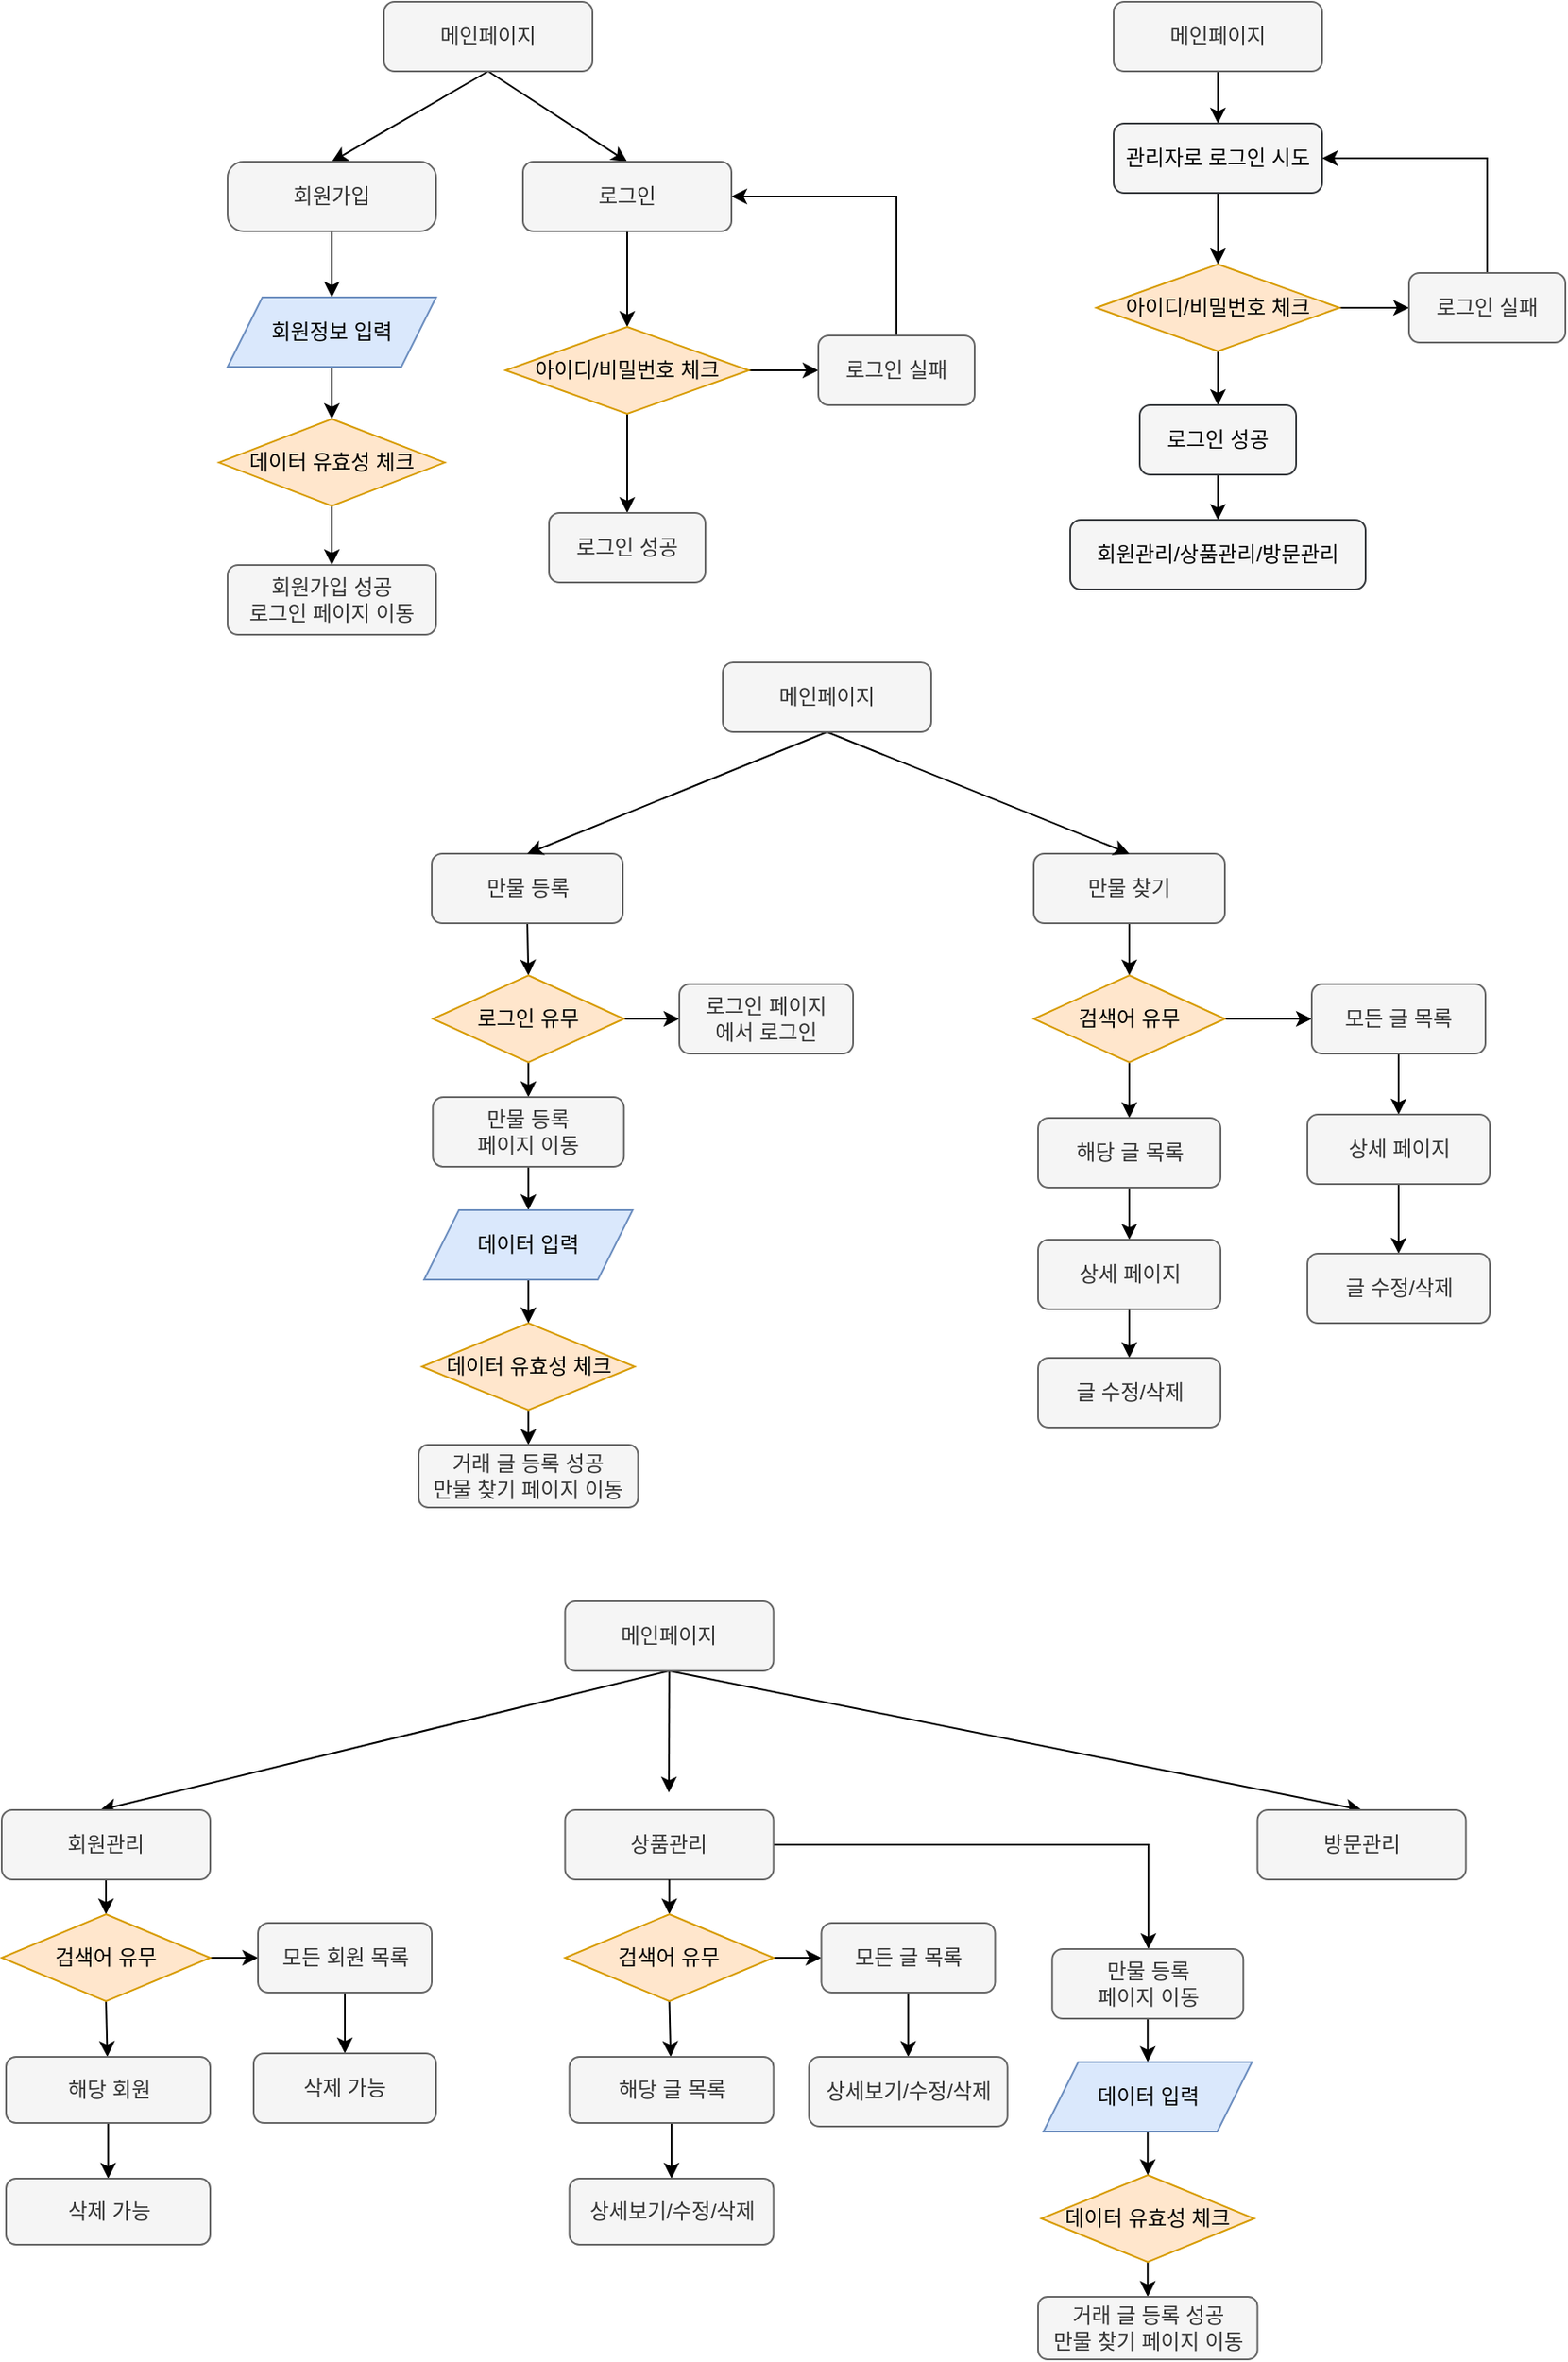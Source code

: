 <mxfile version="14.8.0" type="github">
  <diagram id="C5RBs43oDa-KdzZeNtuy" name="Page-1">
    <mxGraphModel dx="1822" dy="794" grid="1" gridSize="10" guides="1" tooltips="1" connect="1" arrows="1" fold="1" page="0" pageScale="1" pageWidth="583" pageHeight="827" math="0" shadow="0">
      <root>
        <mxCell id="WIyWlLk6GJQsqaUBKTNV-0" />
        <mxCell id="WIyWlLk6GJQsqaUBKTNV-1" parent="WIyWlLk6GJQsqaUBKTNV-0" />
        <mxCell id="kNZeeyLY9zirJYCVrwu_-2" style="edgeStyle=none;rounded=0;orthogonalLoop=1;jettySize=auto;html=1;exitX=0.5;exitY=1;exitDx=0;exitDy=0;entryX=0.5;entryY=0;entryDx=0;entryDy=0;" edge="1" parent="WIyWlLk6GJQsqaUBKTNV-1" source="WIyWlLk6GJQsqaUBKTNV-3" target="kNZeeyLY9zirJYCVrwu_-0">
          <mxGeometry relative="1" as="geometry" />
        </mxCell>
        <mxCell id="kNZeeyLY9zirJYCVrwu_-3" style="edgeStyle=none;rounded=0;orthogonalLoop=1;jettySize=auto;html=1;exitX=0.5;exitY=1;exitDx=0;exitDy=0;entryX=0.5;entryY=0;entryDx=0;entryDy=0;" edge="1" parent="WIyWlLk6GJQsqaUBKTNV-1" source="WIyWlLk6GJQsqaUBKTNV-3" target="kNZeeyLY9zirJYCVrwu_-1">
          <mxGeometry relative="1" as="geometry" />
        </mxCell>
        <mxCell id="WIyWlLk6GJQsqaUBKTNV-3" value="메인페이지" style="rounded=1;whiteSpace=wrap;html=1;fontSize=12;glass=0;strokeWidth=1;shadow=0;fillColor=#f5f5f5;strokeColor=#666666;fontColor=#333333;" parent="WIyWlLk6GJQsqaUBKTNV-1" vertex="1">
          <mxGeometry x="100" y="10" width="120" height="40" as="geometry" />
        </mxCell>
        <mxCell id="kNZeeyLY9zirJYCVrwu_-12" style="edgeStyle=none;rounded=0;orthogonalLoop=1;jettySize=auto;html=1;exitX=0.5;exitY=1;exitDx=0;exitDy=0;entryX=0.5;entryY=0;entryDx=0;entryDy=0;" edge="1" parent="WIyWlLk6GJQsqaUBKTNV-1" source="kNZeeyLY9zirJYCVrwu_-0" target="kNZeeyLY9zirJYCVrwu_-11">
          <mxGeometry relative="1" as="geometry" />
        </mxCell>
        <mxCell id="kNZeeyLY9zirJYCVrwu_-0" value="회원가입" style="rounded=1;whiteSpace=wrap;html=1;arcSize=23;fillColor=#f5f5f5;strokeColor=#666666;fontColor=#333333;" vertex="1" parent="WIyWlLk6GJQsqaUBKTNV-1">
          <mxGeometry x="10" y="102" width="120" height="40" as="geometry" />
        </mxCell>
        <mxCell id="kNZeeyLY9zirJYCVrwu_-10" style="edgeStyle=none;rounded=0;orthogonalLoop=1;jettySize=auto;html=1;exitX=0.5;exitY=1;exitDx=0;exitDy=0;entryX=0.5;entryY=0;entryDx=0;entryDy=0;" edge="1" parent="WIyWlLk6GJQsqaUBKTNV-1" source="kNZeeyLY9zirJYCVrwu_-1" target="kNZeeyLY9zirJYCVrwu_-4">
          <mxGeometry relative="1" as="geometry" />
        </mxCell>
        <mxCell id="kNZeeyLY9zirJYCVrwu_-1" value="로그인" style="rounded=1;whiteSpace=wrap;html=1;fillColor=#f5f5f5;strokeColor=#666666;fontColor=#333333;" vertex="1" parent="WIyWlLk6GJQsqaUBKTNV-1">
          <mxGeometry x="180" y="102" width="120" height="40" as="geometry" />
        </mxCell>
        <mxCell id="kNZeeyLY9zirJYCVrwu_-7" style="edgeStyle=none;rounded=0;orthogonalLoop=1;jettySize=auto;html=1;exitX=0.5;exitY=1;exitDx=0;exitDy=0;entryX=0.5;entryY=0;entryDx=0;entryDy=0;" edge="1" parent="WIyWlLk6GJQsqaUBKTNV-1" source="kNZeeyLY9zirJYCVrwu_-4" target="kNZeeyLY9zirJYCVrwu_-5">
          <mxGeometry relative="1" as="geometry" />
        </mxCell>
        <mxCell id="kNZeeyLY9zirJYCVrwu_-8" style="edgeStyle=none;rounded=0;orthogonalLoop=1;jettySize=auto;html=1;exitX=1;exitY=0.5;exitDx=0;exitDy=0;entryX=0;entryY=0.5;entryDx=0;entryDy=0;" edge="1" parent="WIyWlLk6GJQsqaUBKTNV-1" source="kNZeeyLY9zirJYCVrwu_-4" target="kNZeeyLY9zirJYCVrwu_-6">
          <mxGeometry relative="1" as="geometry" />
        </mxCell>
        <mxCell id="kNZeeyLY9zirJYCVrwu_-4" value="아이디/비밀번호 체크" style="rhombus;whiteSpace=wrap;html=1;fillColor=#ffe6cc;strokeColor=#d79b00;" vertex="1" parent="WIyWlLk6GJQsqaUBKTNV-1">
          <mxGeometry x="170" y="197" width="140" height="50" as="geometry" />
        </mxCell>
        <mxCell id="kNZeeyLY9zirJYCVrwu_-5" value="로그인 성공" style="rounded=1;whiteSpace=wrap;html=1;fillColor=#f5f5f5;strokeColor=#666666;fontColor=#333333;" vertex="1" parent="WIyWlLk6GJQsqaUBKTNV-1">
          <mxGeometry x="195" y="304" width="90" height="40" as="geometry" />
        </mxCell>
        <mxCell id="kNZeeyLY9zirJYCVrwu_-9" style="edgeStyle=none;rounded=0;orthogonalLoop=1;jettySize=auto;html=1;exitX=0.5;exitY=0;exitDx=0;exitDy=0;entryX=1;entryY=0.5;entryDx=0;entryDy=0;" edge="1" parent="WIyWlLk6GJQsqaUBKTNV-1" source="kNZeeyLY9zirJYCVrwu_-6" target="kNZeeyLY9zirJYCVrwu_-1">
          <mxGeometry relative="1" as="geometry">
            <Array as="points">
              <mxPoint x="395" y="122" />
            </Array>
          </mxGeometry>
        </mxCell>
        <mxCell id="kNZeeyLY9zirJYCVrwu_-6" value="로그인 실패" style="rounded=1;whiteSpace=wrap;html=1;fillColor=#f5f5f5;strokeColor=#666666;fontColor=#333333;" vertex="1" parent="WIyWlLk6GJQsqaUBKTNV-1">
          <mxGeometry x="350" y="202" width="90" height="40" as="geometry" />
        </mxCell>
        <mxCell id="kNZeeyLY9zirJYCVrwu_-14" style="edgeStyle=none;rounded=0;orthogonalLoop=1;jettySize=auto;html=1;exitX=0.5;exitY=1;exitDx=0;exitDy=0;entryX=0.5;entryY=0;entryDx=0;entryDy=0;" edge="1" parent="WIyWlLk6GJQsqaUBKTNV-1" source="kNZeeyLY9zirJYCVrwu_-11" target="kNZeeyLY9zirJYCVrwu_-13">
          <mxGeometry relative="1" as="geometry" />
        </mxCell>
        <mxCell id="kNZeeyLY9zirJYCVrwu_-11" value="회원정보 입력" style="shape=parallelogram;perimeter=parallelogramPerimeter;whiteSpace=wrap;html=1;fixedSize=1;fillColor=#dae8fc;strokeColor=#6c8ebf;" vertex="1" parent="WIyWlLk6GJQsqaUBKTNV-1">
          <mxGeometry x="10" y="180" width="120" height="40" as="geometry" />
        </mxCell>
        <mxCell id="kNZeeyLY9zirJYCVrwu_-16" style="edgeStyle=none;rounded=0;orthogonalLoop=1;jettySize=auto;html=1;exitX=0.5;exitY=1;exitDx=0;exitDy=0;entryX=0.5;entryY=0;entryDx=0;entryDy=0;" edge="1" parent="WIyWlLk6GJQsqaUBKTNV-1" source="kNZeeyLY9zirJYCVrwu_-13" target="kNZeeyLY9zirJYCVrwu_-15">
          <mxGeometry relative="1" as="geometry" />
        </mxCell>
        <mxCell id="kNZeeyLY9zirJYCVrwu_-13" value="데이터 유효성 체크" style="rhombus;whiteSpace=wrap;html=1;fillColor=#ffe6cc;strokeColor=#d79b00;" vertex="1" parent="WIyWlLk6GJQsqaUBKTNV-1">
          <mxGeometry x="5" y="250" width="130" height="50" as="geometry" />
        </mxCell>
        <mxCell id="kNZeeyLY9zirJYCVrwu_-15" value="회원가입 성공&lt;br&gt;로그인 페이지 이동" style="rounded=1;whiteSpace=wrap;html=1;fillColor=#f5f5f5;strokeColor=#666666;fontColor=#333333;" vertex="1" parent="WIyWlLk6GJQsqaUBKTNV-1">
          <mxGeometry x="10" y="334" width="120" height="40" as="geometry" />
        </mxCell>
        <mxCell id="kNZeeyLY9zirJYCVrwu_-28" style="edgeStyle=none;rounded=0;orthogonalLoop=1;jettySize=auto;html=1;exitX=0.5;exitY=1;exitDx=0;exitDy=0;entryX=0.5;entryY=0;entryDx=0;entryDy=0;" edge="1" parent="WIyWlLk6GJQsqaUBKTNV-1" source="kNZeeyLY9zirJYCVrwu_-17" target="kNZeeyLY9zirJYCVrwu_-22">
          <mxGeometry relative="1" as="geometry" />
        </mxCell>
        <mxCell id="kNZeeyLY9zirJYCVrwu_-17" value="만물 등록" style="rounded=1;whiteSpace=wrap;html=1;fillColor=#f5f5f5;strokeColor=#666666;fontColor=#333333;" vertex="1" parent="WIyWlLk6GJQsqaUBKTNV-1">
          <mxGeometry x="127.5" y="500" width="110" height="40" as="geometry" />
        </mxCell>
        <mxCell id="kNZeeyLY9zirJYCVrwu_-48" style="edgeStyle=none;rounded=0;orthogonalLoop=1;jettySize=auto;html=1;exitX=0.5;exitY=1;exitDx=0;exitDy=0;" edge="1" parent="WIyWlLk6GJQsqaUBKTNV-1" source="kNZeeyLY9zirJYCVrwu_-18" target="kNZeeyLY9zirJYCVrwu_-40">
          <mxGeometry relative="1" as="geometry" />
        </mxCell>
        <mxCell id="kNZeeyLY9zirJYCVrwu_-18" value="만물 찾기" style="rounded=1;whiteSpace=wrap;html=1;fillColor=#f5f5f5;strokeColor=#666666;fontColor=#333333;" vertex="1" parent="WIyWlLk6GJQsqaUBKTNV-1">
          <mxGeometry x="474" y="500" width="110" height="40" as="geometry" />
        </mxCell>
        <mxCell id="kNZeeyLY9zirJYCVrwu_-37" style="edgeStyle=none;rounded=0;orthogonalLoop=1;jettySize=auto;html=1;exitX=0.5;exitY=1;exitDx=0;exitDy=0;entryX=0.5;entryY=0;entryDx=0;entryDy=0;" edge="1" parent="WIyWlLk6GJQsqaUBKTNV-1" source="kNZeeyLY9zirJYCVrwu_-19" target="kNZeeyLY9zirJYCVrwu_-17">
          <mxGeometry relative="1" as="geometry" />
        </mxCell>
        <mxCell id="kNZeeyLY9zirJYCVrwu_-38" style="edgeStyle=none;rounded=0;orthogonalLoop=1;jettySize=auto;html=1;entryX=0.5;entryY=0;entryDx=0;entryDy=0;exitX=0.5;exitY=1;exitDx=0;exitDy=0;" edge="1" parent="WIyWlLk6GJQsqaUBKTNV-1" source="kNZeeyLY9zirJYCVrwu_-19" target="kNZeeyLY9zirJYCVrwu_-18">
          <mxGeometry relative="1" as="geometry" />
        </mxCell>
        <mxCell id="kNZeeyLY9zirJYCVrwu_-19" value="메인페이지" style="rounded=1;whiteSpace=wrap;html=1;fontSize=12;glass=0;strokeWidth=1;shadow=0;fillColor=#f5f5f5;strokeColor=#666666;fontColor=#333333;" vertex="1" parent="WIyWlLk6GJQsqaUBKTNV-1">
          <mxGeometry x="295" y="390" width="120" height="40" as="geometry" />
        </mxCell>
        <mxCell id="kNZeeyLY9zirJYCVrwu_-29" style="edgeStyle=none;rounded=0;orthogonalLoop=1;jettySize=auto;html=1;exitX=0.5;exitY=1;exitDx=0;exitDy=0;entryX=0.5;entryY=0;entryDx=0;entryDy=0;" edge="1" parent="WIyWlLk6GJQsqaUBKTNV-1" source="kNZeeyLY9zirJYCVrwu_-22" target="kNZeeyLY9zirJYCVrwu_-23">
          <mxGeometry relative="1" as="geometry" />
        </mxCell>
        <mxCell id="kNZeeyLY9zirJYCVrwu_-30" style="edgeStyle=none;rounded=0;orthogonalLoop=1;jettySize=auto;html=1;exitX=1;exitY=0.5;exitDx=0;exitDy=0;entryX=0;entryY=0.5;entryDx=0;entryDy=0;" edge="1" parent="WIyWlLk6GJQsqaUBKTNV-1" source="kNZeeyLY9zirJYCVrwu_-22" target="kNZeeyLY9zirJYCVrwu_-24">
          <mxGeometry relative="1" as="geometry" />
        </mxCell>
        <mxCell id="kNZeeyLY9zirJYCVrwu_-22" value="로그인 유무" style="rhombus;whiteSpace=wrap;html=1;fillColor=#ffe6cc;strokeColor=#d79b00;" vertex="1" parent="WIyWlLk6GJQsqaUBKTNV-1">
          <mxGeometry x="128.13" y="570" width="110" height="50" as="geometry" />
        </mxCell>
        <mxCell id="kNZeeyLY9zirJYCVrwu_-57" style="edgeStyle=none;rounded=0;orthogonalLoop=1;jettySize=auto;html=1;exitX=0.5;exitY=1;exitDx=0;exitDy=0;" edge="1" parent="WIyWlLk6GJQsqaUBKTNV-1" source="kNZeeyLY9zirJYCVrwu_-23" target="kNZeeyLY9zirJYCVrwu_-55">
          <mxGeometry relative="1" as="geometry" />
        </mxCell>
        <mxCell id="kNZeeyLY9zirJYCVrwu_-23" value="만물 등록 &lt;br&gt;페이지 이동" style="rounded=1;whiteSpace=wrap;html=1;fillColor=#f5f5f5;strokeColor=#666666;fontColor=#333333;" vertex="1" parent="WIyWlLk6GJQsqaUBKTNV-1">
          <mxGeometry x="128.13" y="640" width="110" height="40" as="geometry" />
        </mxCell>
        <mxCell id="kNZeeyLY9zirJYCVrwu_-24" value="로그인 페이지&lt;br&gt;에서 로그인" style="rounded=1;whiteSpace=wrap;html=1;fillColor=#f5f5f5;strokeColor=#666666;fontColor=#333333;" vertex="1" parent="WIyWlLk6GJQsqaUBKTNV-1">
          <mxGeometry x="270" y="575" width="100" height="40" as="geometry" />
        </mxCell>
        <mxCell id="kNZeeyLY9zirJYCVrwu_-32" style="edgeStyle=none;rounded=0;orthogonalLoop=1;jettySize=auto;html=1;exitX=0.5;exitY=1;exitDx=0;exitDy=0;" edge="1" parent="WIyWlLk6GJQsqaUBKTNV-1" source="kNZeeyLY9zirJYCVrwu_-26" target="kNZeeyLY9zirJYCVrwu_-27">
          <mxGeometry relative="1" as="geometry" />
        </mxCell>
        <mxCell id="kNZeeyLY9zirJYCVrwu_-26" value="데이터 유효성 체크" style="rhombus;whiteSpace=wrap;html=1;fillColor=#ffe6cc;strokeColor=#d79b00;" vertex="1" parent="WIyWlLk6GJQsqaUBKTNV-1">
          <mxGeometry x="121.87" y="770" width="122.5" height="50" as="geometry" />
        </mxCell>
        <mxCell id="kNZeeyLY9zirJYCVrwu_-27" value="거래 글 등록 성공&lt;br&gt;만물 찾기 페이지 이동" style="rounded=1;whiteSpace=wrap;html=1;fillColor=#f5f5f5;strokeColor=#666666;fontColor=#333333;" vertex="1" parent="WIyWlLk6GJQsqaUBKTNV-1">
          <mxGeometry x="120" y="840" width="126.25" height="36" as="geometry" />
        </mxCell>
        <mxCell id="kNZeeyLY9zirJYCVrwu_-49" style="edgeStyle=none;rounded=0;orthogonalLoop=1;jettySize=auto;html=1;exitX=0.5;exitY=1;exitDx=0;exitDy=0;" edge="1" parent="WIyWlLk6GJQsqaUBKTNV-1" source="kNZeeyLY9zirJYCVrwu_-40" target="kNZeeyLY9zirJYCVrwu_-41">
          <mxGeometry relative="1" as="geometry" />
        </mxCell>
        <mxCell id="kNZeeyLY9zirJYCVrwu_-52" style="edgeStyle=none;rounded=0;orthogonalLoop=1;jettySize=auto;html=1;exitX=1;exitY=0.5;exitDx=0;exitDy=0;entryX=0;entryY=0.5;entryDx=0;entryDy=0;" edge="1" parent="WIyWlLk6GJQsqaUBKTNV-1" source="kNZeeyLY9zirJYCVrwu_-40" target="kNZeeyLY9zirJYCVrwu_-42">
          <mxGeometry relative="1" as="geometry" />
        </mxCell>
        <mxCell id="kNZeeyLY9zirJYCVrwu_-40" value="검색어 유무" style="rhombus;whiteSpace=wrap;html=1;fillColor=#ffe6cc;strokeColor=#d79b00;" vertex="1" parent="WIyWlLk6GJQsqaUBKTNV-1">
          <mxGeometry x="474" y="570" width="110" height="50" as="geometry" />
        </mxCell>
        <mxCell id="kNZeeyLY9zirJYCVrwu_-50" style="edgeStyle=none;rounded=0;orthogonalLoop=1;jettySize=auto;html=1;exitX=0.5;exitY=1;exitDx=0;exitDy=0;entryX=0.5;entryY=0;entryDx=0;entryDy=0;" edge="1" parent="WIyWlLk6GJQsqaUBKTNV-1" source="kNZeeyLY9zirJYCVrwu_-41" target="kNZeeyLY9zirJYCVrwu_-43">
          <mxGeometry relative="1" as="geometry" />
        </mxCell>
        <mxCell id="kNZeeyLY9zirJYCVrwu_-41" value="해당 글 목록" style="rounded=1;whiteSpace=wrap;html=1;fillColor=#f5f5f5;strokeColor=#666666;fontColor=#333333;" vertex="1" parent="WIyWlLk6GJQsqaUBKTNV-1">
          <mxGeometry x="476.5" y="652" width="105" height="40" as="geometry" />
        </mxCell>
        <mxCell id="kNZeeyLY9zirJYCVrwu_-53" style="edgeStyle=none;rounded=0;orthogonalLoop=1;jettySize=auto;html=1;exitX=0.5;exitY=1;exitDx=0;exitDy=0;entryX=0.5;entryY=0;entryDx=0;entryDy=0;" edge="1" parent="WIyWlLk6GJQsqaUBKTNV-1" source="kNZeeyLY9zirJYCVrwu_-42" target="kNZeeyLY9zirJYCVrwu_-44">
          <mxGeometry relative="1" as="geometry" />
        </mxCell>
        <mxCell id="kNZeeyLY9zirJYCVrwu_-42" value="모든 글 목록" style="rounded=1;whiteSpace=wrap;html=1;fillColor=#f5f5f5;strokeColor=#666666;fontColor=#333333;" vertex="1" parent="WIyWlLk6GJQsqaUBKTNV-1">
          <mxGeometry x="634" y="575" width="100" height="40" as="geometry" />
        </mxCell>
        <mxCell id="kNZeeyLY9zirJYCVrwu_-51" style="edgeStyle=none;rounded=0;orthogonalLoop=1;jettySize=auto;html=1;exitX=0.5;exitY=1;exitDx=0;exitDy=0;entryX=0.5;entryY=0;entryDx=0;entryDy=0;" edge="1" parent="WIyWlLk6GJQsqaUBKTNV-1" source="kNZeeyLY9zirJYCVrwu_-43" target="kNZeeyLY9zirJYCVrwu_-46">
          <mxGeometry relative="1" as="geometry" />
        </mxCell>
        <mxCell id="kNZeeyLY9zirJYCVrwu_-43" value="상세 페이지" style="rounded=1;whiteSpace=wrap;html=1;fillColor=#f5f5f5;strokeColor=#666666;fontColor=#333333;" vertex="1" parent="WIyWlLk6GJQsqaUBKTNV-1">
          <mxGeometry x="476.5" y="722" width="105" height="40" as="geometry" />
        </mxCell>
        <mxCell id="kNZeeyLY9zirJYCVrwu_-54" style="edgeStyle=none;rounded=0;orthogonalLoop=1;jettySize=auto;html=1;exitX=0.5;exitY=1;exitDx=0;exitDy=0;entryX=0.5;entryY=0;entryDx=0;entryDy=0;" edge="1" parent="WIyWlLk6GJQsqaUBKTNV-1" source="kNZeeyLY9zirJYCVrwu_-44" target="kNZeeyLY9zirJYCVrwu_-47">
          <mxGeometry relative="1" as="geometry" />
        </mxCell>
        <mxCell id="kNZeeyLY9zirJYCVrwu_-44" value="상세 페이지" style="rounded=1;whiteSpace=wrap;html=1;fillColor=#f5f5f5;strokeColor=#666666;fontColor=#333333;" vertex="1" parent="WIyWlLk6GJQsqaUBKTNV-1">
          <mxGeometry x="631.5" y="650" width="105" height="40" as="geometry" />
        </mxCell>
        <mxCell id="kNZeeyLY9zirJYCVrwu_-46" value="글 수정/삭제" style="rounded=1;whiteSpace=wrap;html=1;fillColor=#f5f5f5;strokeColor=#666666;fontColor=#333333;" vertex="1" parent="WIyWlLk6GJQsqaUBKTNV-1">
          <mxGeometry x="476.5" y="790" width="105" height="40" as="geometry" />
        </mxCell>
        <mxCell id="kNZeeyLY9zirJYCVrwu_-47" value="글 수정/삭제" style="rounded=1;whiteSpace=wrap;html=1;fillColor=#f5f5f5;strokeColor=#666666;fontColor=#333333;" vertex="1" parent="WIyWlLk6GJQsqaUBKTNV-1">
          <mxGeometry x="631.5" y="730" width="105" height="40" as="geometry" />
        </mxCell>
        <mxCell id="kNZeeyLY9zirJYCVrwu_-58" style="edgeStyle=none;rounded=0;orthogonalLoop=1;jettySize=auto;html=1;exitX=0.5;exitY=1;exitDx=0;exitDy=0;entryX=0.5;entryY=0;entryDx=0;entryDy=0;" edge="1" parent="WIyWlLk6GJQsqaUBKTNV-1" source="kNZeeyLY9zirJYCVrwu_-55" target="kNZeeyLY9zirJYCVrwu_-26">
          <mxGeometry relative="1" as="geometry" />
        </mxCell>
        <mxCell id="kNZeeyLY9zirJYCVrwu_-55" value="데이터 입력" style="shape=parallelogram;perimeter=parallelogramPerimeter;whiteSpace=wrap;html=1;fixedSize=1;fillColor=#dae8fc;strokeColor=#6c8ebf;" vertex="1" parent="WIyWlLk6GJQsqaUBKTNV-1">
          <mxGeometry x="123.12" y="705" width="120" height="40" as="geometry" />
        </mxCell>
        <mxCell id="kNZeeyLY9zirJYCVrwu_-59" style="edgeStyle=none;rounded=0;orthogonalLoop=1;jettySize=auto;html=1;exitX=0.5;exitY=1;exitDx=0;exitDy=0;entryX=0.5;entryY=0;entryDx=0;entryDy=0;" edge="1" parent="WIyWlLk6GJQsqaUBKTNV-1" source="kNZeeyLY9zirJYCVrwu_-60" target="kNZeeyLY9zirJYCVrwu_-62">
          <mxGeometry relative="1" as="geometry" />
        </mxCell>
        <mxCell id="kNZeeyLY9zirJYCVrwu_-60" value="메인페이지" style="rounded=1;whiteSpace=wrap;html=1;fontSize=12;glass=0;strokeWidth=1;shadow=0;fillColor=#f5f5f5;strokeColor=#666666;fontColor=#333333;" vertex="1" parent="WIyWlLk6GJQsqaUBKTNV-1">
          <mxGeometry x="520" y="10" width="120" height="40" as="geometry" />
        </mxCell>
        <mxCell id="kNZeeyLY9zirJYCVrwu_-61" style="edgeStyle=none;rounded=0;orthogonalLoop=1;jettySize=auto;html=1;entryX=0.5;entryY=0;entryDx=0;entryDy=0;" edge="1" parent="WIyWlLk6GJQsqaUBKTNV-1" source="kNZeeyLY9zirJYCVrwu_-62" target="kNZeeyLY9zirJYCVrwu_-65">
          <mxGeometry relative="1" as="geometry" />
        </mxCell>
        <mxCell id="kNZeeyLY9zirJYCVrwu_-62" value="관리자로 로그인 시도" style="rounded=1;whiteSpace=wrap;html=1;strokeColor=#36393d;fillColor=#F5F5F5;" vertex="1" parent="WIyWlLk6GJQsqaUBKTNV-1">
          <mxGeometry x="520" y="80" width="120" height="40" as="geometry" />
        </mxCell>
        <mxCell id="kNZeeyLY9zirJYCVrwu_-63" style="edgeStyle=none;rounded=0;orthogonalLoop=1;jettySize=auto;html=1;exitX=0.5;exitY=1;exitDx=0;exitDy=0;entryX=0.5;entryY=0;entryDx=0;entryDy=0;" edge="1" parent="WIyWlLk6GJQsqaUBKTNV-1" source="kNZeeyLY9zirJYCVrwu_-65" target="kNZeeyLY9zirJYCVrwu_-66">
          <mxGeometry relative="1" as="geometry" />
        </mxCell>
        <mxCell id="kNZeeyLY9zirJYCVrwu_-64" style="edgeStyle=none;rounded=0;orthogonalLoop=1;jettySize=auto;html=1;exitX=1;exitY=0.5;exitDx=0;exitDy=0;entryX=0;entryY=0.5;entryDx=0;entryDy=0;" edge="1" parent="WIyWlLk6GJQsqaUBKTNV-1" source="kNZeeyLY9zirJYCVrwu_-65" target="kNZeeyLY9zirJYCVrwu_-68">
          <mxGeometry relative="1" as="geometry" />
        </mxCell>
        <mxCell id="kNZeeyLY9zirJYCVrwu_-65" value="아이디/비밀번호 체크" style="rhombus;whiteSpace=wrap;html=1;fillColor=#ffe6cc;strokeColor=#d79b00;" vertex="1" parent="WIyWlLk6GJQsqaUBKTNV-1">
          <mxGeometry x="510" y="161" width="140" height="50" as="geometry" />
        </mxCell>
        <mxCell id="kNZeeyLY9zirJYCVrwu_-70" style="edgeStyle=none;rounded=0;orthogonalLoop=1;jettySize=auto;html=1;exitX=0.5;exitY=1;exitDx=0;exitDy=0;entryX=0.5;entryY=0;entryDx=0;entryDy=0;" edge="1" parent="WIyWlLk6GJQsqaUBKTNV-1" source="kNZeeyLY9zirJYCVrwu_-66" target="kNZeeyLY9zirJYCVrwu_-69">
          <mxGeometry relative="1" as="geometry" />
        </mxCell>
        <mxCell id="kNZeeyLY9zirJYCVrwu_-66" value="로그인 성공" style="rounded=1;whiteSpace=wrap;html=1;strokeColor=#36393d;fillColor=#F5F5F5;" vertex="1" parent="WIyWlLk6GJQsqaUBKTNV-1">
          <mxGeometry x="535" y="242" width="90" height="40" as="geometry" />
        </mxCell>
        <mxCell id="kNZeeyLY9zirJYCVrwu_-67" style="edgeStyle=none;rounded=0;orthogonalLoop=1;jettySize=auto;html=1;exitX=0.5;exitY=0;exitDx=0;exitDy=0;entryX=1;entryY=0.5;entryDx=0;entryDy=0;" edge="1" parent="WIyWlLk6GJQsqaUBKTNV-1" source="kNZeeyLY9zirJYCVrwu_-68" target="kNZeeyLY9zirJYCVrwu_-62">
          <mxGeometry relative="1" as="geometry">
            <Array as="points">
              <mxPoint x="735" y="100" />
            </Array>
          </mxGeometry>
        </mxCell>
        <mxCell id="kNZeeyLY9zirJYCVrwu_-68" value="로그인 실패" style="rounded=1;whiteSpace=wrap;html=1;fillColor=#f5f5f5;strokeColor=#666666;fontColor=#333333;" vertex="1" parent="WIyWlLk6GJQsqaUBKTNV-1">
          <mxGeometry x="690" y="166" width="90" height="40" as="geometry" />
        </mxCell>
        <mxCell id="kNZeeyLY9zirJYCVrwu_-69" value="회원관리/상품관리/방문관리" style="rounded=1;whiteSpace=wrap;html=1;strokeColor=#36393d;fillColor=#F5F5F5;" vertex="1" parent="WIyWlLk6GJQsqaUBKTNV-1">
          <mxGeometry x="495" y="308" width="170" height="40" as="geometry" />
        </mxCell>
        <mxCell id="kNZeeyLY9zirJYCVrwu_-75" style="edgeStyle=none;rounded=0;orthogonalLoop=1;jettySize=auto;html=1;exitX=0.5;exitY=1;exitDx=0;exitDy=0;entryX=0.5;entryY=0;entryDx=0;entryDy=0;" edge="1" parent="WIyWlLk6GJQsqaUBKTNV-1" source="kNZeeyLY9zirJYCVrwu_-77">
          <mxGeometry relative="1" as="geometry">
            <mxPoint x="-63.25" y="1050" as="targetPoint" />
          </mxGeometry>
        </mxCell>
        <mxCell id="kNZeeyLY9zirJYCVrwu_-76" style="edgeStyle=none;rounded=0;orthogonalLoop=1;jettySize=auto;html=1;exitX=0.5;exitY=1;exitDx=0;exitDy=0;" edge="1" parent="WIyWlLk6GJQsqaUBKTNV-1" source="kNZeeyLY9zirJYCVrwu_-77">
          <mxGeometry relative="1" as="geometry">
            <mxPoint x="264" y="1040" as="targetPoint" />
          </mxGeometry>
        </mxCell>
        <mxCell id="kNZeeyLY9zirJYCVrwu_-102" style="edgeStyle=none;rounded=0;orthogonalLoop=1;jettySize=auto;html=1;exitX=0.5;exitY=1;exitDx=0;exitDy=0;entryX=0.5;entryY=0;entryDx=0;entryDy=0;" edge="1" parent="WIyWlLk6GJQsqaUBKTNV-1" source="kNZeeyLY9zirJYCVrwu_-77" target="kNZeeyLY9zirJYCVrwu_-105">
          <mxGeometry relative="1" as="geometry">
            <mxPoint x="435" y="1040" as="targetPoint" />
          </mxGeometry>
        </mxCell>
        <mxCell id="kNZeeyLY9zirJYCVrwu_-77" value="메인페이지" style="rounded=1;whiteSpace=wrap;html=1;fontSize=12;glass=0;strokeWidth=1;shadow=0;fillColor=#f5f5f5;strokeColor=#666666;fontColor=#333333;" vertex="1" parent="WIyWlLk6GJQsqaUBKTNV-1">
          <mxGeometry x="204.25" y="930" width="120" height="40" as="geometry" />
        </mxCell>
        <mxCell id="kNZeeyLY9zirJYCVrwu_-119" style="edgeStyle=none;rounded=0;orthogonalLoop=1;jettySize=auto;html=1;exitX=0.5;exitY=1;exitDx=0;exitDy=0;entryX=0.5;entryY=0;entryDx=0;entryDy=0;" edge="1" parent="WIyWlLk6GJQsqaUBKTNV-1" source="kNZeeyLY9zirJYCVrwu_-103" target="kNZeeyLY9zirJYCVrwu_-108">
          <mxGeometry relative="1" as="geometry" />
        </mxCell>
        <mxCell id="kNZeeyLY9zirJYCVrwu_-103" value="회원관리" style="rounded=1;whiteSpace=wrap;html=1;fontSize=12;glass=0;strokeWidth=1;shadow=0;fillColor=#f5f5f5;strokeColor=#666666;fontColor=#333333;" vertex="1" parent="WIyWlLk6GJQsqaUBKTNV-1">
          <mxGeometry x="-120" y="1050" width="120" height="40" as="geometry" />
        </mxCell>
        <mxCell id="kNZeeyLY9zirJYCVrwu_-130" style="edgeStyle=none;rounded=0;orthogonalLoop=1;jettySize=auto;html=1;exitX=1;exitY=0.5;exitDx=0;exitDy=0;" edge="1" parent="WIyWlLk6GJQsqaUBKTNV-1" source="kNZeeyLY9zirJYCVrwu_-104">
          <mxGeometry relative="1" as="geometry">
            <mxPoint x="540" y="1130" as="targetPoint" />
            <Array as="points">
              <mxPoint x="540" y="1070" />
            </Array>
          </mxGeometry>
        </mxCell>
        <mxCell id="kNZeeyLY9zirJYCVrwu_-104" value="상품관리" style="rounded=1;whiteSpace=wrap;html=1;fontSize=12;glass=0;strokeWidth=1;shadow=0;fillColor=#f5f5f5;strokeColor=#666666;fontColor=#333333;" vertex="1" parent="WIyWlLk6GJQsqaUBKTNV-1">
          <mxGeometry x="204.25" y="1050" width="120" height="40" as="geometry" />
        </mxCell>
        <mxCell id="kNZeeyLY9zirJYCVrwu_-105" value="방문관리" style="rounded=1;whiteSpace=wrap;html=1;fontSize=12;glass=0;strokeWidth=1;shadow=0;fillColor=#f5f5f5;strokeColor=#666666;fontColor=#333333;" vertex="1" parent="WIyWlLk6GJQsqaUBKTNV-1">
          <mxGeometry x="602.75" y="1050" width="120" height="40" as="geometry" />
        </mxCell>
        <mxCell id="kNZeeyLY9zirJYCVrwu_-106" style="edgeStyle=none;rounded=0;orthogonalLoop=1;jettySize=auto;html=1;exitX=0.5;exitY=1;exitDx=0;exitDy=0;" edge="1" parent="WIyWlLk6GJQsqaUBKTNV-1" source="kNZeeyLY9zirJYCVrwu_-108" target="kNZeeyLY9zirJYCVrwu_-110">
          <mxGeometry relative="1" as="geometry" />
        </mxCell>
        <mxCell id="kNZeeyLY9zirJYCVrwu_-107" style="edgeStyle=none;rounded=0;orthogonalLoop=1;jettySize=auto;html=1;exitX=1;exitY=0.5;exitDx=0;exitDy=0;entryX=0;entryY=0.5;entryDx=0;entryDy=0;" edge="1" parent="WIyWlLk6GJQsqaUBKTNV-1" source="kNZeeyLY9zirJYCVrwu_-108" target="kNZeeyLY9zirJYCVrwu_-112">
          <mxGeometry relative="1" as="geometry" />
        </mxCell>
        <mxCell id="kNZeeyLY9zirJYCVrwu_-108" value="검색어 유무" style="rhombus;whiteSpace=wrap;html=1;fillColor=#ffe6cc;strokeColor=#d79b00;" vertex="1" parent="WIyWlLk6GJQsqaUBKTNV-1">
          <mxGeometry x="-120" y="1110" width="120" height="50" as="geometry" />
        </mxCell>
        <mxCell id="kNZeeyLY9zirJYCVrwu_-109" style="edgeStyle=none;rounded=0;orthogonalLoop=1;jettySize=auto;html=1;exitX=0.5;exitY=1;exitDx=0;exitDy=0;entryX=0.5;entryY=0;entryDx=0;entryDy=0;" edge="1" parent="WIyWlLk6GJQsqaUBKTNV-1" source="kNZeeyLY9zirJYCVrwu_-110" target="kNZeeyLY9zirJYCVrwu_-114">
          <mxGeometry relative="1" as="geometry" />
        </mxCell>
        <mxCell id="kNZeeyLY9zirJYCVrwu_-110" value="해당 회원" style="rounded=1;whiteSpace=wrap;html=1;fillColor=#f5f5f5;strokeColor=#666666;fontColor=#333333;" vertex="1" parent="WIyWlLk6GJQsqaUBKTNV-1">
          <mxGeometry x="-117.5" y="1192" width="117.5" height="38" as="geometry" />
        </mxCell>
        <mxCell id="kNZeeyLY9zirJYCVrwu_-111" style="edgeStyle=none;rounded=0;orthogonalLoop=1;jettySize=auto;html=1;exitX=0.5;exitY=1;exitDx=0;exitDy=0;entryX=0.5;entryY=0;entryDx=0;entryDy=0;" edge="1" parent="WIyWlLk6GJQsqaUBKTNV-1" source="kNZeeyLY9zirJYCVrwu_-112" target="kNZeeyLY9zirJYCVrwu_-116">
          <mxGeometry relative="1" as="geometry" />
        </mxCell>
        <mxCell id="kNZeeyLY9zirJYCVrwu_-112" value="모든 회원 목록" style="rounded=1;whiteSpace=wrap;html=1;fillColor=#f5f5f5;strokeColor=#666666;fontColor=#333333;" vertex="1" parent="WIyWlLk6GJQsqaUBKTNV-1">
          <mxGeometry x="27.5" y="1115" width="100" height="40" as="geometry" />
        </mxCell>
        <mxCell id="kNZeeyLY9zirJYCVrwu_-114" value="삭제 가능" style="rounded=1;whiteSpace=wrap;html=1;fillColor=#f5f5f5;strokeColor=#666666;fontColor=#333333;" vertex="1" parent="WIyWlLk6GJQsqaUBKTNV-1">
          <mxGeometry x="-117.5" y="1262" width="117.5" height="38" as="geometry" />
        </mxCell>
        <mxCell id="kNZeeyLY9zirJYCVrwu_-116" value="삭제 가능" style="rounded=1;whiteSpace=wrap;html=1;fillColor=#f5f5f5;strokeColor=#666666;fontColor=#333333;" vertex="1" parent="WIyWlLk6GJQsqaUBKTNV-1">
          <mxGeometry x="25" y="1190" width="105" height="40" as="geometry" />
        </mxCell>
        <mxCell id="kNZeeyLY9zirJYCVrwu_-120" style="edgeStyle=none;rounded=0;orthogonalLoop=1;jettySize=auto;html=1;exitX=0.5;exitY=1;exitDx=0;exitDy=0;entryX=0.5;entryY=0;entryDx=0;entryDy=0;" edge="1" parent="WIyWlLk6GJQsqaUBKTNV-1" target="kNZeeyLY9zirJYCVrwu_-123">
          <mxGeometry relative="1" as="geometry">
            <mxPoint x="264.25" y="1090" as="sourcePoint" />
          </mxGeometry>
        </mxCell>
        <mxCell id="kNZeeyLY9zirJYCVrwu_-121" style="edgeStyle=none;rounded=0;orthogonalLoop=1;jettySize=auto;html=1;exitX=0.5;exitY=1;exitDx=0;exitDy=0;" edge="1" parent="WIyWlLk6GJQsqaUBKTNV-1" source="kNZeeyLY9zirJYCVrwu_-123" target="kNZeeyLY9zirJYCVrwu_-125">
          <mxGeometry relative="1" as="geometry" />
        </mxCell>
        <mxCell id="kNZeeyLY9zirJYCVrwu_-122" style="edgeStyle=none;rounded=0;orthogonalLoop=1;jettySize=auto;html=1;exitX=1;exitY=0.5;exitDx=0;exitDy=0;entryX=0;entryY=0.5;entryDx=0;entryDy=0;" edge="1" parent="WIyWlLk6GJQsqaUBKTNV-1" source="kNZeeyLY9zirJYCVrwu_-123" target="kNZeeyLY9zirJYCVrwu_-127">
          <mxGeometry relative="1" as="geometry" />
        </mxCell>
        <mxCell id="kNZeeyLY9zirJYCVrwu_-123" value="검색어 유무" style="rhombus;whiteSpace=wrap;html=1;fillColor=#ffe6cc;strokeColor=#d79b00;" vertex="1" parent="WIyWlLk6GJQsqaUBKTNV-1">
          <mxGeometry x="204.25" y="1110" width="120" height="50" as="geometry" />
        </mxCell>
        <mxCell id="kNZeeyLY9zirJYCVrwu_-124" style="edgeStyle=none;rounded=0;orthogonalLoop=1;jettySize=auto;html=1;exitX=0.5;exitY=1;exitDx=0;exitDy=0;entryX=0.5;entryY=0;entryDx=0;entryDy=0;" edge="1" parent="WIyWlLk6GJQsqaUBKTNV-1" source="kNZeeyLY9zirJYCVrwu_-125" target="kNZeeyLY9zirJYCVrwu_-128">
          <mxGeometry relative="1" as="geometry" />
        </mxCell>
        <mxCell id="kNZeeyLY9zirJYCVrwu_-125" value="해당 글 목록" style="rounded=1;whiteSpace=wrap;html=1;fillColor=#f5f5f5;strokeColor=#666666;fontColor=#333333;" vertex="1" parent="WIyWlLk6GJQsqaUBKTNV-1">
          <mxGeometry x="206.75" y="1192" width="117.5" height="38" as="geometry" />
        </mxCell>
        <mxCell id="kNZeeyLY9zirJYCVrwu_-126" style="edgeStyle=none;rounded=0;orthogonalLoop=1;jettySize=auto;html=1;exitX=0.5;exitY=1;exitDx=0;exitDy=0;entryX=0.5;entryY=0;entryDx=0;entryDy=0;" edge="1" parent="WIyWlLk6GJQsqaUBKTNV-1" source="kNZeeyLY9zirJYCVrwu_-127" target="kNZeeyLY9zirJYCVrwu_-129">
          <mxGeometry relative="1" as="geometry" />
        </mxCell>
        <mxCell id="kNZeeyLY9zirJYCVrwu_-127" value="모든 글 목록" style="rounded=1;whiteSpace=wrap;html=1;fillColor=#f5f5f5;strokeColor=#666666;fontColor=#333333;" vertex="1" parent="WIyWlLk6GJQsqaUBKTNV-1">
          <mxGeometry x="351.75" y="1115" width="100" height="40" as="geometry" />
        </mxCell>
        <mxCell id="kNZeeyLY9zirJYCVrwu_-128" value="상세보기/수정/삭제" style="rounded=1;whiteSpace=wrap;html=1;fillColor=#f5f5f5;strokeColor=#666666;fontColor=#333333;" vertex="1" parent="WIyWlLk6GJQsqaUBKTNV-1">
          <mxGeometry x="206.75" y="1262" width="117.5" height="38" as="geometry" />
        </mxCell>
        <mxCell id="kNZeeyLY9zirJYCVrwu_-129" value="상세보기/수정/삭제" style="rounded=1;whiteSpace=wrap;html=1;fillColor=#f5f5f5;strokeColor=#666666;fontColor=#333333;" vertex="1" parent="WIyWlLk6GJQsqaUBKTNV-1">
          <mxGeometry x="344.63" y="1192" width="114.25" height="40" as="geometry" />
        </mxCell>
        <mxCell id="kNZeeyLY9zirJYCVrwu_-132" style="edgeStyle=none;rounded=0;orthogonalLoop=1;jettySize=auto;html=1;exitX=0.5;exitY=1;exitDx=0;exitDy=0;" edge="1" parent="WIyWlLk6GJQsqaUBKTNV-1" source="kNZeeyLY9zirJYCVrwu_-133" target="kNZeeyLY9zirJYCVrwu_-138">
          <mxGeometry relative="1" as="geometry" />
        </mxCell>
        <mxCell id="kNZeeyLY9zirJYCVrwu_-133" value="만물 등록 &lt;br&gt;페이지 이동" style="rounded=1;whiteSpace=wrap;html=1;fillColor=#f5f5f5;strokeColor=#666666;fontColor=#333333;" vertex="1" parent="WIyWlLk6GJQsqaUBKTNV-1">
          <mxGeometry x="484.63" y="1130" width="110" height="40" as="geometry" />
        </mxCell>
        <mxCell id="kNZeeyLY9zirJYCVrwu_-134" style="edgeStyle=none;rounded=0;orthogonalLoop=1;jettySize=auto;html=1;exitX=0.5;exitY=1;exitDx=0;exitDy=0;" edge="1" parent="WIyWlLk6GJQsqaUBKTNV-1" source="kNZeeyLY9zirJYCVrwu_-135" target="kNZeeyLY9zirJYCVrwu_-136">
          <mxGeometry relative="1" as="geometry" />
        </mxCell>
        <mxCell id="kNZeeyLY9zirJYCVrwu_-135" value="데이터 유효성 체크" style="rhombus;whiteSpace=wrap;html=1;fillColor=#ffe6cc;strokeColor=#d79b00;" vertex="1" parent="WIyWlLk6GJQsqaUBKTNV-1">
          <mxGeometry x="478.37" y="1260" width="122.5" height="50" as="geometry" />
        </mxCell>
        <mxCell id="kNZeeyLY9zirJYCVrwu_-136" value="거래 글 등록 성공&lt;br&gt;만물 찾기 페이지 이동" style="rounded=1;whiteSpace=wrap;html=1;fillColor=#f5f5f5;strokeColor=#666666;fontColor=#333333;" vertex="1" parent="WIyWlLk6GJQsqaUBKTNV-1">
          <mxGeometry x="476.5" y="1330" width="126.25" height="36" as="geometry" />
        </mxCell>
        <mxCell id="kNZeeyLY9zirJYCVrwu_-137" style="edgeStyle=none;rounded=0;orthogonalLoop=1;jettySize=auto;html=1;exitX=0.5;exitY=1;exitDx=0;exitDy=0;entryX=0.5;entryY=0;entryDx=0;entryDy=0;" edge="1" parent="WIyWlLk6GJQsqaUBKTNV-1" source="kNZeeyLY9zirJYCVrwu_-138" target="kNZeeyLY9zirJYCVrwu_-135">
          <mxGeometry relative="1" as="geometry" />
        </mxCell>
        <mxCell id="kNZeeyLY9zirJYCVrwu_-138" value="데이터 입력" style="shape=parallelogram;perimeter=parallelogramPerimeter;whiteSpace=wrap;html=1;fixedSize=1;fillColor=#dae8fc;strokeColor=#6c8ebf;" vertex="1" parent="WIyWlLk6GJQsqaUBKTNV-1">
          <mxGeometry x="479.62" y="1195" width="120" height="40" as="geometry" />
        </mxCell>
      </root>
    </mxGraphModel>
  </diagram>
</mxfile>
